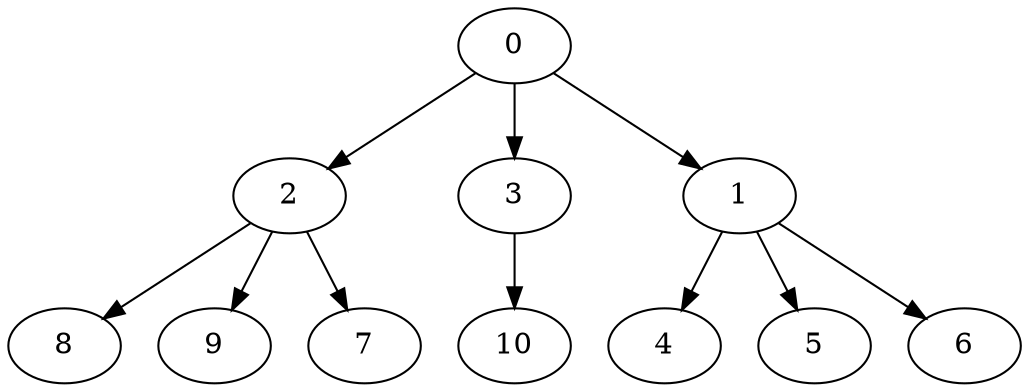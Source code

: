 digraph "outputGraph" {
		8	[Weight=50, Start=150, Processor=1]
		2 -> 8   [Weight = 3];
		9	[Weight=20, Start=200, Processor=1]
		2 -> 9   [Weight = 10];
		3	[Weight=100, Start=54, Processor=2]
		0 -> 3   [Weight = 4];
		4	[Weight=40, Start=154, Processor=2]
		1 -> 4   [Weight = 10];
		5	[Weight=20, Start=194, Processor=2]
		1 -> 5   [Weight = 7];
		10	[Weight=20, Start=214, Processor=2]
		3 -> 10   [Weight = 4];
		2	[Weight=90, Start=57, Processor=3]
		0 -> 2   [Weight = 7];
		7	[Weight=80, Start=147, Processor=3]
		2 -> 7   [Weight = 5];
		0	[Weight=50, Start=0, Processor=4]
		1	[Weight=70, Start=50, Processor=4]
		0 -> 1   [Weight = 9];
		6	[Weight=100, Start=120, Processor=4]
		1 -> 6   [Weight = 5];
}
